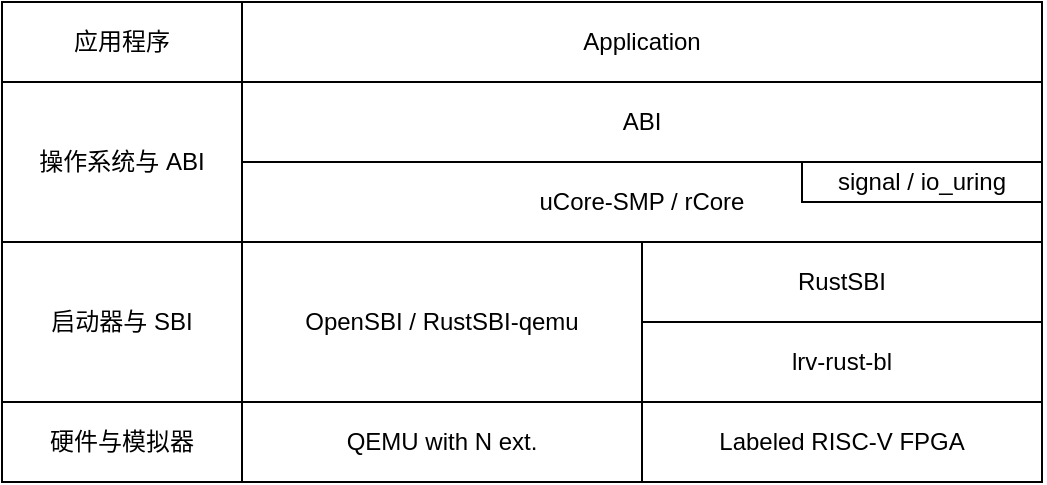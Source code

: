 <mxfile version="13.9.9" type="device"><diagram name="Page-1" id="bd83a815-5ea8-2e97-e5ec-87c9f400f2fa"><mxGraphModel dx="677" dy="391" grid="1" gridSize="10" guides="1" tooltips="1" connect="1" arrows="1" fold="1" page="1" pageScale="1.5" pageWidth="1169" pageHeight="826" background="#ffffff" math="0" shadow="0"><root><mxCell id="0" style=";html=1;"/><mxCell id="1" style=";html=1;" parent="0"/><mxCell id="VddhAjkDLed27HZrdQf_-7" value="ABI" style="rounded=0;whiteSpace=wrap;html=1;strokeColor=none;" vertex="1" parent="1"><mxGeometry x="800" y="480" width="400" height="40" as="geometry"/></mxCell><mxCell id="VddhAjkDLed27HZrdQf_-1" value="QEMU with N ext." style="rounded=0;whiteSpace=wrap;html=1;" vertex="1" parent="1"><mxGeometry x="800" y="640" width="200" height="40" as="geometry"/></mxCell><mxCell id="VddhAjkDLed27HZrdQf_-2" value="Labeled RISC-V FPGA" style="rounded=0;whiteSpace=wrap;html=1;" vertex="1" parent="1"><mxGeometry x="1000" y="640" width="200" height="40" as="geometry"/></mxCell><mxCell id="VddhAjkDLed27HZrdQf_-3" value="lrv-rust-bl" style="rounded=0;whiteSpace=wrap;html=1;" vertex="1" parent="1"><mxGeometry x="1000" y="600" width="200" height="40" as="geometry"/></mxCell><mxCell id="VddhAjkDLed27HZrdQf_-4" value="OpenSBI / RustSBI-qemu" style="rounded=0;whiteSpace=wrap;html=1;" vertex="1" parent="1"><mxGeometry x="800" y="560" width="200" height="80" as="geometry"/></mxCell><mxCell id="VddhAjkDLed27HZrdQf_-5" value="RustSBI" style="rounded=0;whiteSpace=wrap;html=1;" vertex="1" parent="1"><mxGeometry x="1000" y="560" width="200" height="40" as="geometry"/></mxCell><mxCell id="VddhAjkDLed27HZrdQf_-6" value="uCore-SMP / rCore" style="rounded=0;whiteSpace=wrap;html=1;" vertex="1" parent="1"><mxGeometry x="800" y="520" width="400" height="40" as="geometry"/></mxCell><mxCell id="VddhAjkDLed27HZrdQf_-9" value="Application" style="rounded=0;whiteSpace=wrap;html=1;" vertex="1" parent="1"><mxGeometry x="800" y="440" width="400" height="40" as="geometry"/></mxCell><mxCell id="VddhAjkDLed27HZrdQf_-10" value="" style="endArrow=none;html=1;exitX=0;exitY=1;exitDx=0;exitDy=0;entryX=0;entryY=0;entryDx=0;entryDy=0;" edge="1" parent="1" source="VddhAjkDLed27HZrdQf_-7" target="VddhAjkDLed27HZrdQf_-7"><mxGeometry width="50" height="50" relative="1" as="geometry"><mxPoint x="950" y="590" as="sourcePoint"/><mxPoint x="1000" y="540" as="targetPoint"/></mxGeometry></mxCell><mxCell id="VddhAjkDLed27HZrdQf_-11" value="" style="endArrow=none;html=1;entryX=1;entryY=0;entryDx=0;entryDy=0;exitX=1;exitY=0;exitDx=0;exitDy=0;" edge="1" parent="1" source="VddhAjkDLed27HZrdQf_-5" target="VddhAjkDLed27HZrdQf_-7"><mxGeometry width="50" height="50" relative="1" as="geometry"><mxPoint x="950" y="590" as="sourcePoint"/><mxPoint x="1000" y="540" as="targetPoint"/></mxGeometry></mxCell><mxCell id="VddhAjkDLed27HZrdQf_-8" value="signal / io_uring" style="rounded=0;whiteSpace=wrap;html=1;" vertex="1" parent="1"><mxGeometry x="1080" y="520" width="120" height="20" as="geometry"/></mxCell><mxCell id="VddhAjkDLed27HZrdQf_-16" value="硬件与模拟器" style="rounded=0;whiteSpace=wrap;html=1;strokeColor=#000000;" vertex="1" parent="1"><mxGeometry x="680" y="640" width="120" height="40" as="geometry"/></mxCell><mxCell id="VddhAjkDLed27HZrdQf_-17" value="操作系统与 ABI" style="rounded=0;whiteSpace=wrap;html=1;strokeColor=#000000;" vertex="1" parent="1"><mxGeometry x="680" y="480" width="120" height="80" as="geometry"/></mxCell><mxCell id="VddhAjkDLed27HZrdQf_-18" value="启动器与 SBI" style="rounded=0;whiteSpace=wrap;html=1;strokeColor=#000000;" vertex="1" parent="1"><mxGeometry x="680" y="560" width="120" height="80" as="geometry"/></mxCell><mxCell id="VddhAjkDLed27HZrdQf_-19" value="应用程序" style="rounded=0;whiteSpace=wrap;html=1;strokeColor=#000000;" vertex="1" parent="1"><mxGeometry x="680" y="440" width="120" height="40" as="geometry"/></mxCell></root></mxGraphModel></diagram></mxfile>